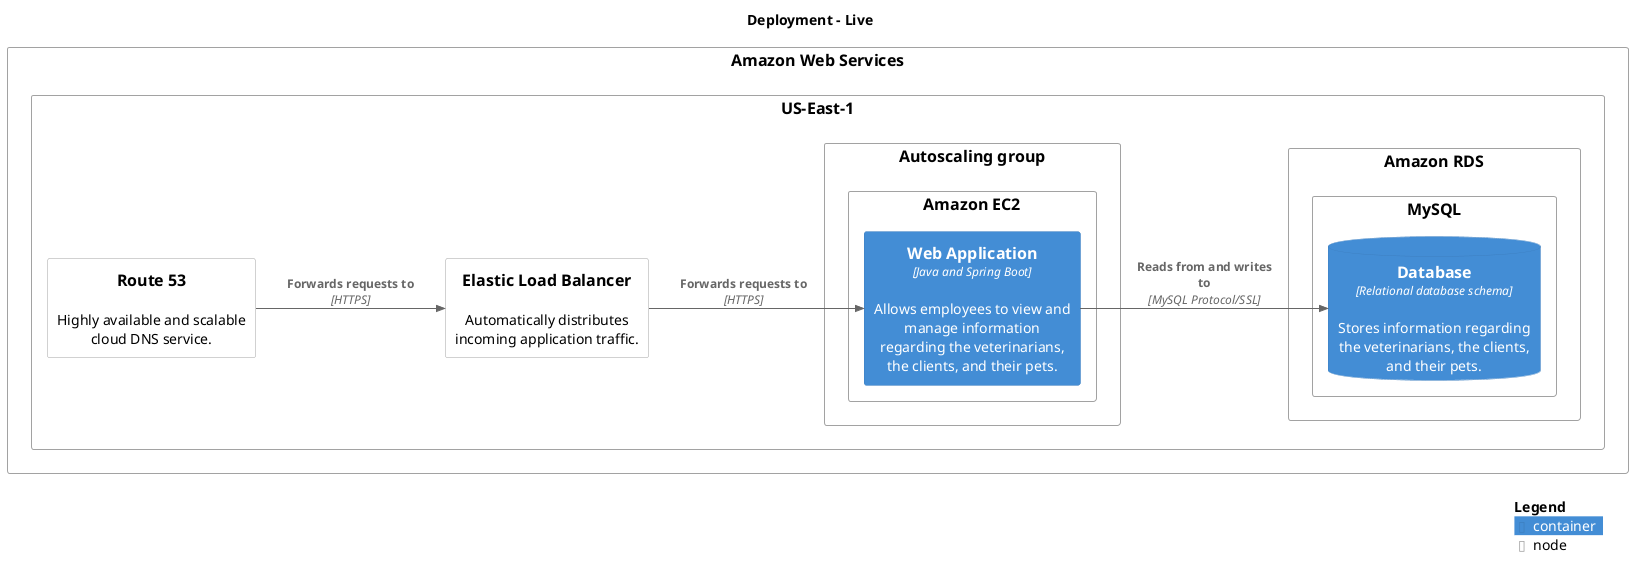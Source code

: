 @startuml
set separator none
title Deployment - Live

left to right direction

!include <C4/C4>
!include <C4/C4_Context>
!include <C4/C4_Container>
!include <C4/C4_Deployment>

Deployment_Node(Live.AmazonWebServices, "Amazon Web Services", $type="", $descr="", $tags="", $link="") {
  Deployment_Node(Live.AmazonWebServices.USEast1, "US-East-1", $type="", $descr="", $tags="", $link="") {
    Deployment_Node(Live.AmazonWebServices.USEast1.Route53, "Route 53", $type="", $descr="Highly available and scalable cloud DNS service.", $tags="", $link="")
    Deployment_Node(Live.AmazonWebServices.USEast1.ElasticLoadBalancer, "Elastic Load Balancer", $type="", $descr="Automatically distributes incoming application traffic.", $tags="", $link="")
    Deployment_Node(Live.AmazonWebServices.USEast1.Autoscalinggroup, "Autoscaling group", $type="", $descr="", $tags="", $link="") {
      Deployment_Node(Live.AmazonWebServices.USEast1.Autoscalinggroup.AmazonEC2, "Amazon EC2", $type="", $descr="", $tags="", $link="") {
        Container(Live.AmazonWebServices.USEast1.Autoscalinggroup.AmazonEC2.WebApplication_1, "Web Application", $techn="Java and Spring Boot", $descr="Allows employees to view and manage information regarding the veterinarians, the clients, and their pets.", $tags="", $link="")
      }

    }

    Deployment_Node(Live.AmazonWebServices.USEast1.AmazonRDS, "Amazon RDS", $type="", $descr="", $tags="", $link="") {
      Deployment_Node(Live.AmazonWebServices.USEast1.AmazonRDS.MySQL, "MySQL", $type="", $descr="", $tags="", $link="") {
        ContainerDb(Live.AmazonWebServices.USEast1.AmazonRDS.MySQL.Database_1, "Database", $techn="Relational database schema", $descr="Stores information regarding the veterinarians, the clients, and their pets.", $tags="", $link="")
      }

    }

  }

}

Rel(Live.AmazonWebServices.USEast1.Autoscalinggroup.AmazonEC2.WebApplication_1, Live.AmazonWebServices.USEast1.AmazonRDS.MySQL.Database_1, "Reads from and writes to", $techn="MySQL Protocol/SSL", $tags="", $link="")
Rel(Live.AmazonWebServices.USEast1.Route53, Live.AmazonWebServices.USEast1.ElasticLoadBalancer, "Forwards requests to", $techn="HTTPS", $tags="", $link="")
Rel(Live.AmazonWebServices.USEast1.ElasticLoadBalancer, Live.AmazonWebServices.USEast1.Autoscalinggroup.AmazonEC2.WebApplication_1, "Forwards requests to", $techn="HTTPS", $tags="", $link="")

SHOW_LEGEND(true)
@enduml
